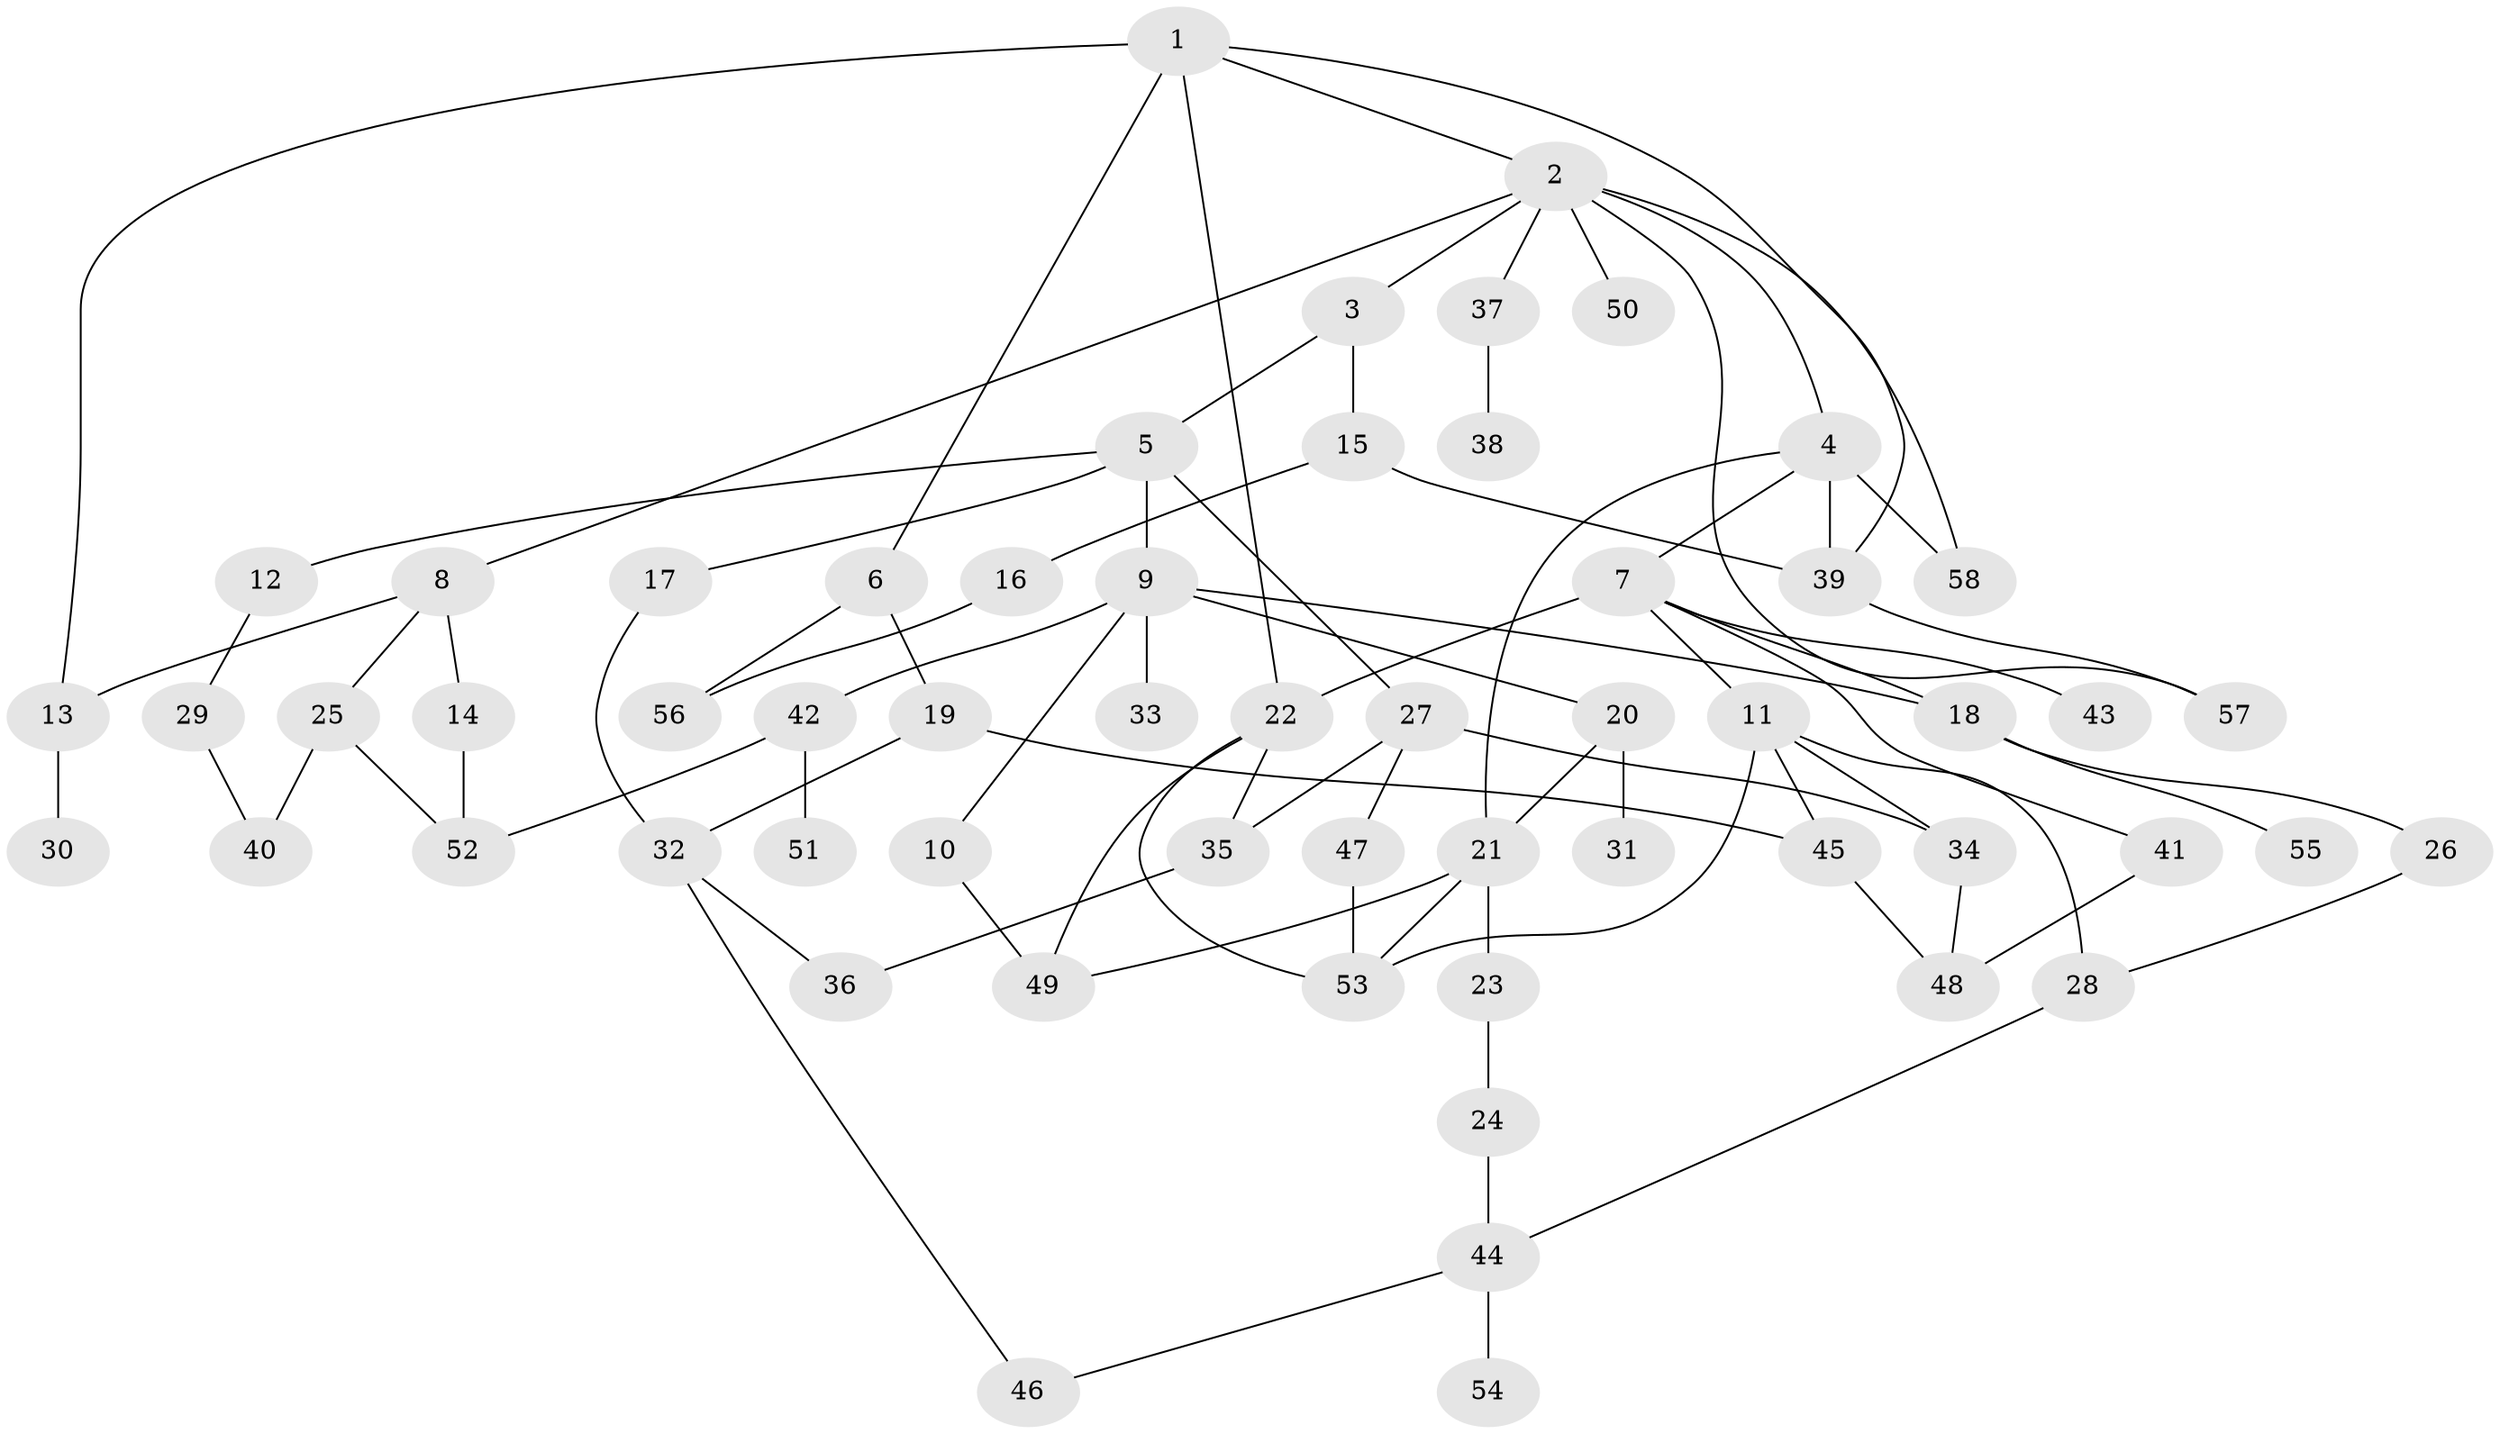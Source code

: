 // coarse degree distribution, {6: 0.14705882352941177, 7: 0.058823529411764705, 10: 0.029411764705882353, 5: 0.058823529411764705, 2: 0.29411764705882354, 3: 0.08823529411764706, 4: 0.11764705882352941, 1: 0.20588235294117646}
// Generated by graph-tools (version 1.1) at 2025/17/03/04/25 18:17:14]
// undirected, 58 vertices, 84 edges
graph export_dot {
graph [start="1"]
  node [color=gray90,style=filled];
  1;
  2;
  3;
  4;
  5;
  6;
  7;
  8;
  9;
  10;
  11;
  12;
  13;
  14;
  15;
  16;
  17;
  18;
  19;
  20;
  21;
  22;
  23;
  24;
  25;
  26;
  27;
  28;
  29;
  30;
  31;
  32;
  33;
  34;
  35;
  36;
  37;
  38;
  39;
  40;
  41;
  42;
  43;
  44;
  45;
  46;
  47;
  48;
  49;
  50;
  51;
  52;
  53;
  54;
  55;
  56;
  57;
  58;
  1 -- 2;
  1 -- 6;
  1 -- 13;
  1 -- 39;
  1 -- 22;
  2 -- 3;
  2 -- 4;
  2 -- 8;
  2 -- 37;
  2 -- 50;
  2 -- 57;
  2 -- 58;
  3 -- 5;
  3 -- 15;
  4 -- 7;
  4 -- 21;
  4 -- 39;
  4 -- 58;
  5 -- 9;
  5 -- 12;
  5 -- 17;
  5 -- 27;
  6 -- 19;
  6 -- 56;
  7 -- 11;
  7 -- 18;
  7 -- 22;
  7 -- 41;
  7 -- 43;
  8 -- 14;
  8 -- 25;
  8 -- 13;
  9 -- 10;
  9 -- 20;
  9 -- 33;
  9 -- 42;
  9 -- 18;
  10 -- 49;
  11 -- 34;
  11 -- 45;
  11 -- 28;
  11 -- 53;
  12 -- 29;
  13 -- 30;
  14 -- 52;
  15 -- 16;
  15 -- 39;
  16 -- 56;
  17 -- 32;
  18 -- 26;
  18 -- 55;
  19 -- 32;
  19 -- 45;
  20 -- 31;
  20 -- 21;
  21 -- 23;
  21 -- 53;
  21 -- 49;
  22 -- 53;
  22 -- 35;
  22 -- 49;
  23 -- 24;
  24 -- 44;
  25 -- 40;
  25 -- 52;
  26 -- 28;
  27 -- 35;
  27 -- 47;
  27 -- 34;
  28 -- 44;
  29 -- 40;
  32 -- 36;
  32 -- 46;
  34 -- 48;
  35 -- 36;
  37 -- 38;
  39 -- 57;
  41 -- 48;
  42 -- 51;
  42 -- 52;
  44 -- 54;
  44 -- 46;
  45 -- 48;
  47 -- 53;
}
